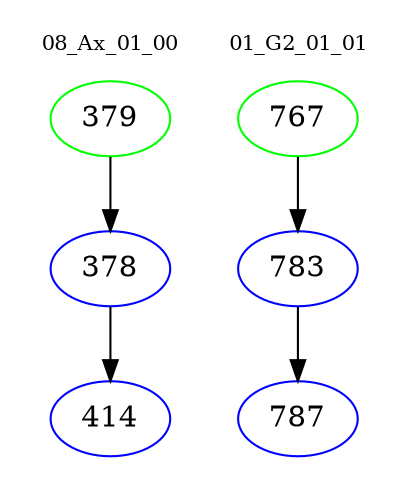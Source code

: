 digraph{
subgraph cluster_0 {
color = white
label = "08_Ax_01_00";
fontsize=10;
T0_379 [label="379", color="green"]
T0_379 -> T0_378 [color="black"]
T0_378 [label="378", color="blue"]
T0_378 -> T0_414 [color="black"]
T0_414 [label="414", color="blue"]
}
subgraph cluster_1 {
color = white
label = "01_G2_01_01";
fontsize=10;
T1_767 [label="767", color="green"]
T1_767 -> T1_783 [color="black"]
T1_783 [label="783", color="blue"]
T1_783 -> T1_787 [color="black"]
T1_787 [label="787", color="blue"]
}
}
